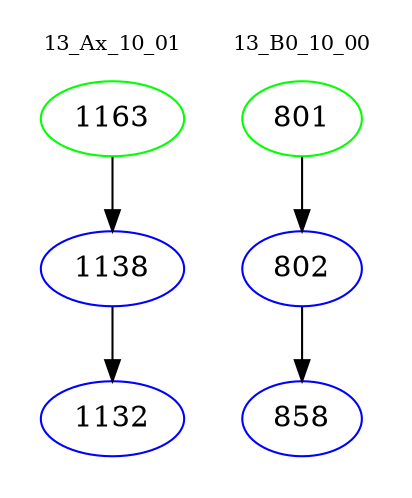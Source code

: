 digraph{
subgraph cluster_0 {
color = white
label = "13_Ax_10_01";
fontsize=10;
T0_1163 [label="1163", color="green"]
T0_1163 -> T0_1138 [color="black"]
T0_1138 [label="1138", color="blue"]
T0_1138 -> T0_1132 [color="black"]
T0_1132 [label="1132", color="blue"]
}
subgraph cluster_1 {
color = white
label = "13_B0_10_00";
fontsize=10;
T1_801 [label="801", color="green"]
T1_801 -> T1_802 [color="black"]
T1_802 [label="802", color="blue"]
T1_802 -> T1_858 [color="black"]
T1_858 [label="858", color="blue"]
}
}
